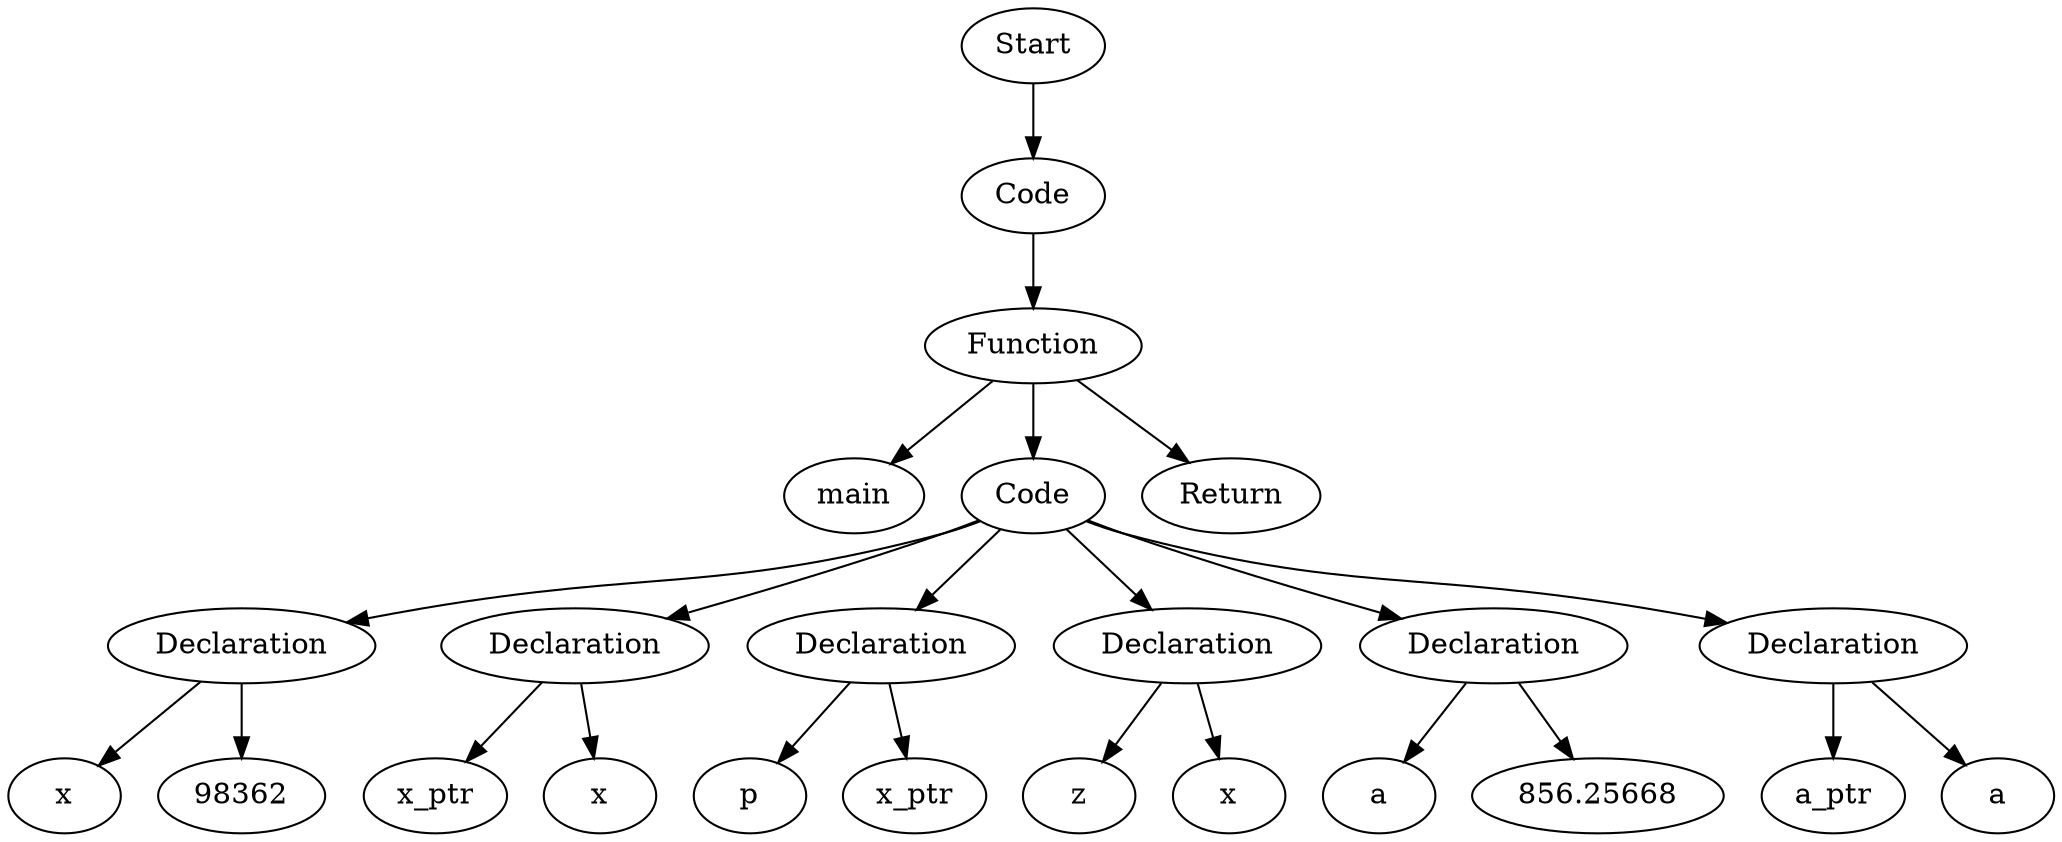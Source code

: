 digraph AST {
  "128502761534080" [label="Start"];
  "128502761534080" -> "128502761524240";
  "128502761524240" [label="Code"];
  "128502761524240" -> "128502761521648";
  "128502761521648" [label="Function"];
  "128502761521648" -> "128502761431504";
  "128502761521648" -> "128502761434528";
  "128502761521648" -> "128502761436928";
  "128502761431504" [label="main"];
  "128502761434528" [label="Code"];
  "128502761434528" -> "128502761434288";
  "128502761434528" -> "128502761434192";
  "128502761434528" -> "128502761423008";
  "128502761434528" -> "128502761426752";
  "128502761434528" -> "128502761424688";
  "128502761434528" -> "128502873209056";
  "128502761434288" [label="Declaration"];
  "128502761434288" -> "128502761426416";
  "128502761434288" -> "128502761433904";
  "128502761426416" [label="x"];
  "128502761433904" [label="98362"];
  "128502761434192" [label="Declaration"];
  "128502761434192" -> "128502761433424";
  "128502761434192" -> "128502761428576";
  "128502761433424" [label="x_ptr"];
  "128502761428576" [label="x"];
  "128502761423008" [label="Declaration"];
  "128502761423008" -> "128502761428144";
  "128502761423008" -> "128502761423632";
  "128502761428144" [label="p"];
  "128502761423632" [label="x_ptr"];
  "128502761426752" [label="Declaration"];
  "128502761426752" -> "128502761426032";
  "128502761426752" -> "128502761425264";
  "128502761426032" [label="z"];
  "128502761425264" [label="x"];
  "128502761424688" [label="Declaration"];
  "128502761424688" -> "128502761423200";
  "128502761424688" -> "128502873205648";
  "128502761423200" [label="a"];
  "128502873205648" [label="856.25668"];
  "128502873209056" [label="Declaration"];
  "128502873209056" -> "128502873200512";
  "128502873209056" -> "128502873209872";
  "128502873200512" [label="a_ptr"];
  "128502873209872" [label="a"];
  "128502761436928" [label="Return"];
}
